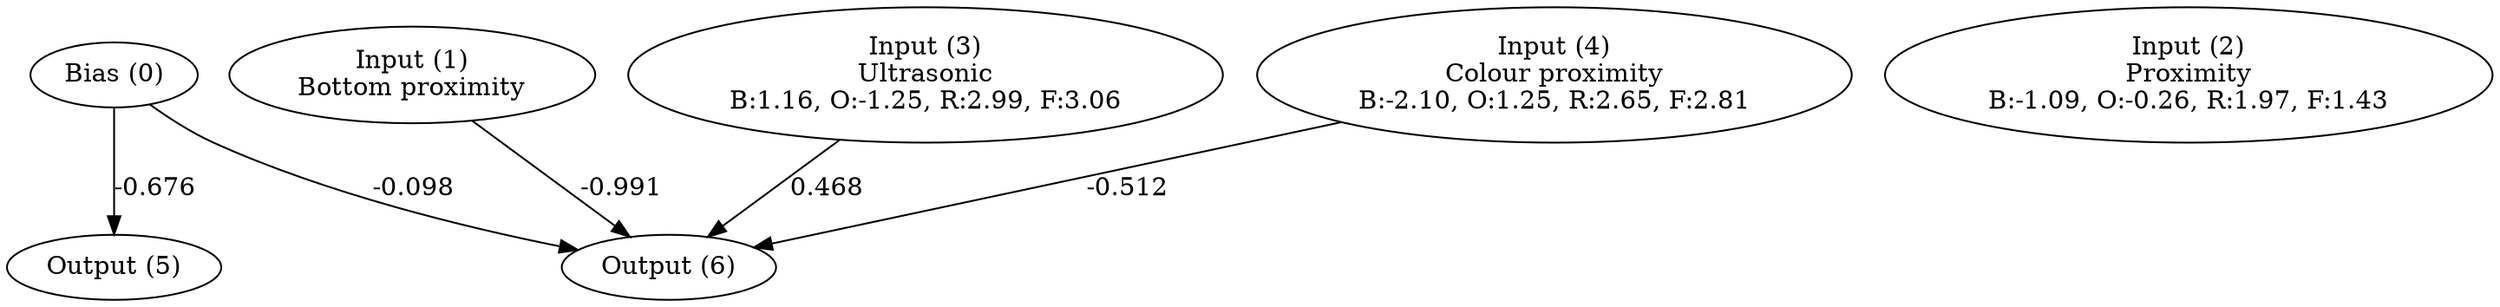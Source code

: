 digraph G {
  0 [ label="Bias (0)" ];
  1 [ label="Input (1)\nBottom proximity" ];
  2 [ label="Input (2)\nProximity\nB:-1.09, O:-0.26, R:1.97, F:1.43" ];
  3 [ label="Input (3)\nUltrasonic\nB:1.16, O:-1.25, R:2.99, F:3.06" ];
  4 [ label="Input (4)\nColour proximity\nB:-2.10, O:1.25, R:2.65, F:2.81" ];
  5 [ label="Output (5)" ];
  6 [ label="Output (6)" ];
  { rank=same 0 1 2 3 4 }
  { rank=same 5 6 }
  0 -> 5 [ label="-0.676" ];
  0 -> 6 [ label="-0.098" ];
  1 -> 6 [ label="-0.991" ];
  3 -> 6 [ label="0.468" ];
  4 -> 6 [ label="-0.512" ];
}
